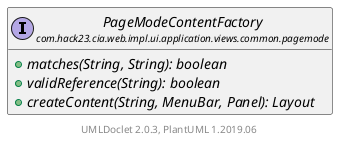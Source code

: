 @startuml
    set namespaceSeparator none
    hide empty fields
    hide empty methods

    interface "<size:14>PageModeContentFactory\n<size:10>com.hack23.cia.web.impl.ui.application.views.common.pagemode" as com.hack23.cia.web.impl.ui.application.views.common.pagemode.PageModeContentFactory [[PageModeContentFactory.html]] {
        {abstract} +matches(String, String): boolean
        {abstract} +validReference(String): boolean
        {abstract} +createContent(String, MenuBar, Panel): Layout
    }

    center footer UMLDoclet 2.0.3, PlantUML 1.2019.06
@enduml
